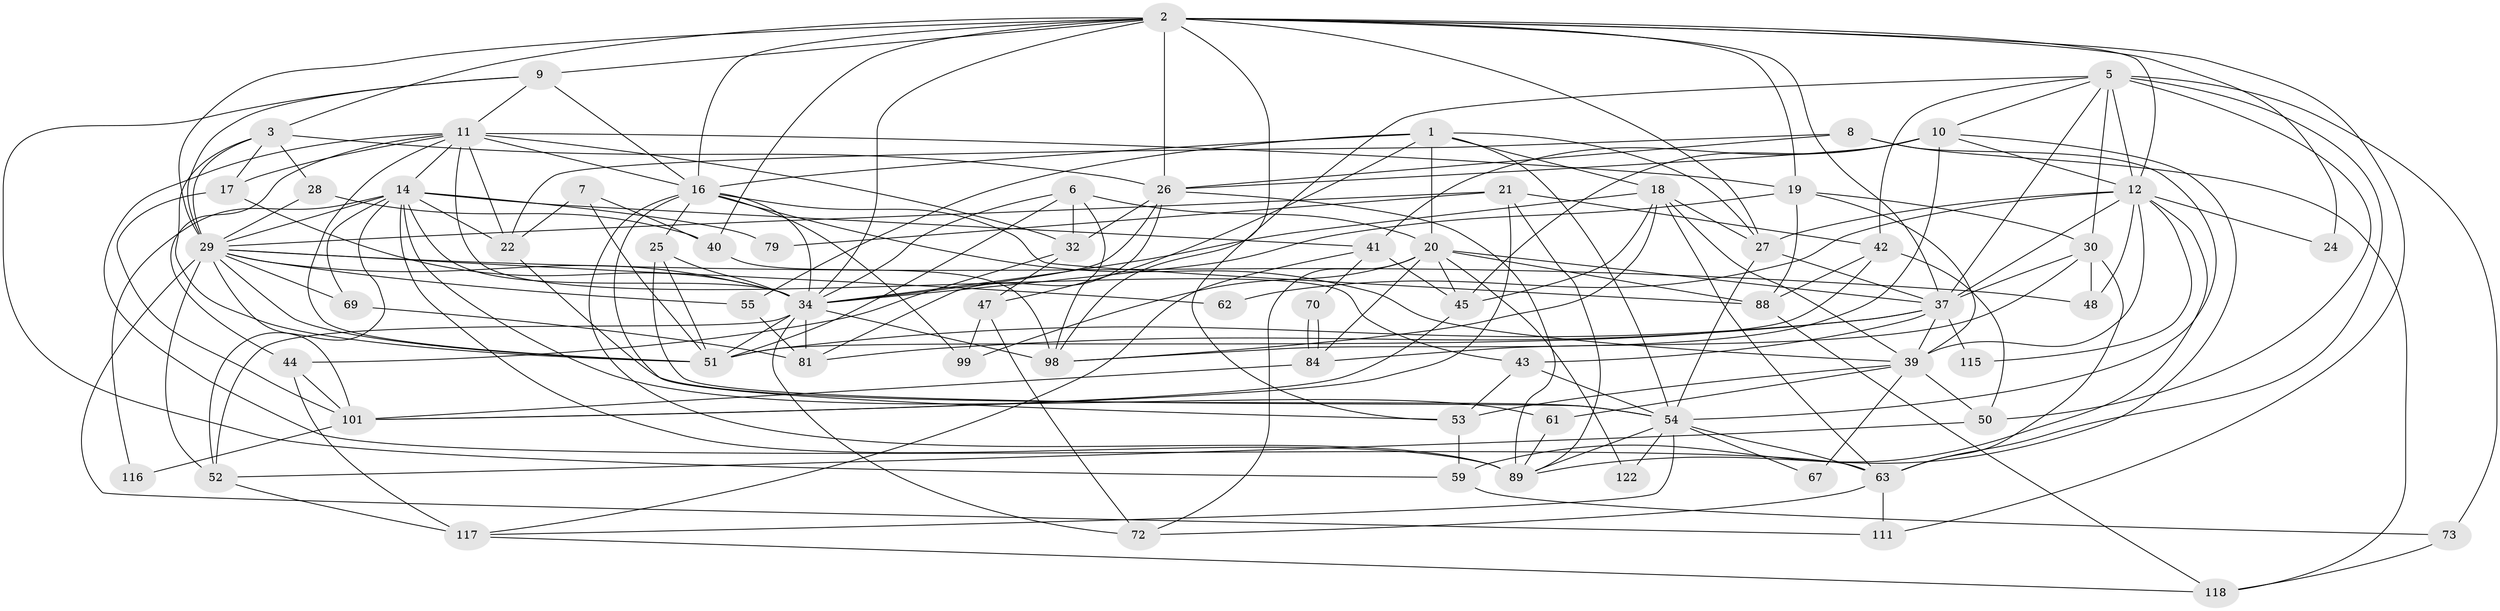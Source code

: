 // original degree distribution, {7: 0.02962962962962963, 5: 0.22962962962962963, 6: 0.0962962962962963, 4: 0.26666666666666666, 3: 0.2, 2: 0.17037037037037037, 8: 0.007407407407407408}
// Generated by graph-tools (version 1.1) at 2025/14/03/09/25 04:14:52]
// undirected, 67 vertices, 192 edges
graph export_dot {
graph [start="1"]
  node [color=gray90,style=filled];
  1 [super="+78"];
  2 [super="+103+15+4"];
  3;
  5 [super="+23"];
  6;
  7;
  8 [super="+80"];
  9 [super="+13"];
  10 [super="+127"];
  11 [super="+31"];
  12 [super="+104"];
  14 [super="+85+35+123"];
  16 [super="+119+65+106"];
  17 [super="+108"];
  18 [super="+132"];
  19;
  20 [super="+87+60"];
  21 [super="+110"];
  22 [super="+56"];
  24;
  25 [super="+126"];
  26 [super="+33"];
  27 [super="+96+134"];
  28;
  29 [super="+93+57+58"];
  30 [super="+82"];
  32 [super="+128"];
  34 [super="+36+131+71"];
  37 [super="+49+77"];
  39 [super="+46+121+109"];
  40;
  41;
  42 [super="+97"];
  43;
  44;
  45 [super="+113+92"];
  47 [super="+66"];
  48;
  50;
  51 [super="+94+83"];
  52 [super="+124"];
  53;
  54 [super="+86+107"];
  55;
  59;
  61;
  62;
  63 [super="+75+91"];
  67;
  69;
  70;
  72 [super="+74"];
  73;
  79;
  81;
  84;
  88 [super="+90"];
  89 [super="+125"];
  98;
  99 [super="+112"];
  101 [super="+130"];
  111;
  115;
  116;
  117;
  118;
  122;
  1 -- 27;
  1 -- 55;
  1 -- 47;
  1 -- 54;
  1 -- 18;
  1 -- 20;
  1 -- 16;
  2 -- 3;
  2 -- 111;
  2 -- 24;
  2 -- 9;
  2 -- 34 [weight=2];
  2 -- 27;
  2 -- 29;
  2 -- 98;
  2 -- 19;
  2 -- 26;
  2 -- 40;
  2 -- 12;
  2 -- 37;
  2 -- 16;
  3 -- 26;
  3 -- 28;
  3 -- 51;
  3 -- 29;
  3 -- 17;
  5 -- 63 [weight=2];
  5 -- 42;
  5 -- 37;
  5 -- 73;
  5 -- 10;
  5 -- 12;
  5 -- 50;
  5 -- 53;
  5 -- 30;
  6 -- 98;
  6 -- 32;
  6 -- 51;
  6 -- 34;
  6 -- 20;
  7 -- 22;
  7 -- 40;
  7 -- 51;
  8 -- 26;
  8 -- 54;
  8 -- 118;
  8 -- 22;
  9 -- 59;
  9 -- 11;
  9 -- 29;
  9 -- 16 [weight=2];
  10 -- 89;
  10 -- 41;
  10 -- 45;
  10 -- 98;
  10 -- 26;
  10 -- 12;
  11 -- 44;
  11 -- 32;
  11 -- 43;
  11 -- 17;
  11 -- 19;
  11 -- 63;
  11 -- 51;
  11 -- 16;
  11 -- 14;
  11 -- 22;
  12 -- 27;
  12 -- 48;
  12 -- 37;
  12 -- 115;
  12 -- 24;
  12 -- 59;
  12 -- 62;
  12 -- 39;
  14 -- 89 [weight=3];
  14 -- 61;
  14 -- 116;
  14 -- 69;
  14 -- 29;
  14 -- 79;
  14 -- 52;
  14 -- 34;
  14 -- 22;
  14 -- 41;
  16 -- 39;
  16 -- 25;
  16 -- 34;
  16 -- 99;
  16 -- 53;
  16 -- 89;
  16 -- 88;
  17 -- 101;
  17 -- 34;
  18 -- 98;
  18 -- 63;
  18 -- 27;
  18 -- 39;
  18 -- 34;
  18 -- 45;
  19 -- 88;
  19 -- 34;
  19 -- 30;
  19 -- 39;
  20 -- 84;
  20 -- 72;
  20 -- 88;
  20 -- 45;
  20 -- 99;
  20 -- 122;
  20 -- 37;
  21 -- 79;
  21 -- 101;
  21 -- 29;
  21 -- 89;
  21 -- 42;
  22 -- 54;
  25 -- 54;
  25 -- 51;
  25 -- 34;
  26 -- 32;
  26 -- 81;
  26 -- 89;
  26 -- 34;
  27 -- 54;
  27 -- 37;
  28 -- 40;
  28 -- 29;
  29 -- 48;
  29 -- 69;
  29 -- 111;
  29 -- 101;
  29 -- 51;
  29 -- 62;
  29 -- 34;
  29 -- 52;
  29 -- 55;
  30 -- 84;
  30 -- 48;
  30 -- 63 [weight=2];
  30 -- 37;
  32 -- 44;
  32 -- 47;
  34 -- 81 [weight=2];
  34 -- 72;
  34 -- 52;
  34 -- 98;
  34 -- 51;
  37 -- 81;
  37 -- 51;
  37 -- 43;
  37 -- 39;
  37 -- 115;
  39 -- 50;
  39 -- 53;
  39 -- 67;
  39 -- 61;
  40 -- 98;
  41 -- 70;
  41 -- 117;
  41 -- 45;
  42 -- 51;
  42 -- 50;
  42 -- 88;
  43 -- 53;
  43 -- 54;
  44 -- 117;
  44 -- 101;
  45 -- 101;
  47 -- 72;
  47 -- 99;
  50 -- 52;
  52 -- 117;
  53 -- 59;
  54 -- 122;
  54 -- 67;
  54 -- 117;
  54 -- 63;
  54 -- 89;
  55 -- 81;
  59 -- 73;
  61 -- 89;
  63 -- 72;
  63 -- 111;
  69 -- 81;
  70 -- 84;
  70 -- 84;
  73 -- 118;
  84 -- 101;
  88 -- 118;
  101 -- 116;
  117 -- 118;
}
